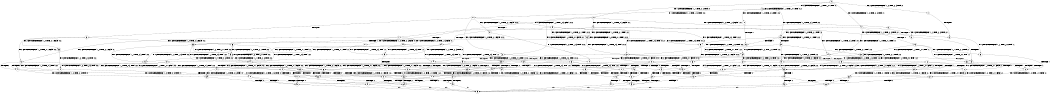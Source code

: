 digraph BCG {
size = "7, 10.5";
center = TRUE;
node [shape = circle];
0 [peripheries = 2];
0 -> 1 [label = "EX !0 !ATOMIC_EXCH_BRANCH (1, +0, TRUE, +0, 3, TRUE) !:0:"];
0 -> 2 [label = "EX !1 !ATOMIC_EXCH_BRANCH (1, +1, TRUE, +0, 2, TRUE) !:0:"];
0 -> 3 [label = "EX !2 !ATOMIC_EXCH_BRANCH (1, +0, TRUE, +0, 1, TRUE) !:0:"];
0 -> 4 [label = "EX !0 !ATOMIC_EXCH_BRANCH (1, +0, TRUE, +0, 3, TRUE) !:0:"];
1 -> 5 [label = "TERMINATE !0"];
2 -> 6 [label = "EX !0 !ATOMIC_EXCH_BRANCH (1, +0, TRUE, +0, 3, FALSE) !:0:1:"];
2 -> 7 [label = "TERMINATE !1"];
2 -> 8 [label = "EX !2 !ATOMIC_EXCH_BRANCH (1, +0, TRUE, +0, 1, FALSE) !:0:1:"];
2 -> 9 [label = "EX !0 !ATOMIC_EXCH_BRANCH (1, +0, TRUE, +0, 3, FALSE) !:0:1:"];
3 -> 10 [label = "EX !0 !ATOMIC_EXCH_BRANCH (1, +0, TRUE, +0, 3, TRUE) !:0:2:"];
3 -> 11 [label = "EX !1 !ATOMIC_EXCH_BRANCH (1, +1, TRUE, +0, 2, TRUE) !:0:2:"];
3 -> 12 [label = "EX !0 !ATOMIC_EXCH_BRANCH (1, +0, TRUE, +0, 3, TRUE) !:0:2:"];
3 -> 3 [label = "EX !2 !ATOMIC_EXCH_BRANCH (1, +0, TRUE, +0, 1, TRUE) !:0:2:"];
4 -> 5 [label = "TERMINATE !0"];
4 -> 13 [label = "TERMINATE !0"];
4 -> 14 [label = "EX !1 !ATOMIC_EXCH_BRANCH (1, +1, TRUE, +0, 2, TRUE) !:0:"];
4 -> 12 [label = "EX !2 !ATOMIC_EXCH_BRANCH (1, +0, TRUE, +0, 1, TRUE) !:0:"];
5 -> 15 [label = "EX !1 !ATOMIC_EXCH_BRANCH (1, +1, TRUE, +0, 2, TRUE) !:1:"];
6 -> 16 [label = "EX !0 !ATOMIC_EXCH_BRANCH (1, +1, TRUE, +0, 3, TRUE) !:0:1:"];
7 -> 17 [label = "EX !0 !ATOMIC_EXCH_BRANCH (1, +0, TRUE, +0, 3, FALSE) !:0:"];
7 -> 18 [label = "EX !2 !ATOMIC_EXCH_BRANCH (1, +0, TRUE, +0, 1, FALSE) !:0:"];
7 -> 19 [label = "EX !0 !ATOMIC_EXCH_BRANCH (1, +0, TRUE, +0, 3, FALSE) !:0:"];
8 -> 20 [label = "EX !0 !ATOMIC_EXCH_BRANCH (1, +0, TRUE, +0, 3, TRUE) !:0:1:2:"];
8 -> 21 [label = "TERMINATE !1"];
8 -> 22 [label = "TERMINATE !2"];
8 -> 23 [label = "EX !0 !ATOMIC_EXCH_BRANCH (1, +0, TRUE, +0, 3, TRUE) !:0:1:2:"];
9 -> 16 [label = "EX !0 !ATOMIC_EXCH_BRANCH (1, +1, TRUE, +0, 3, TRUE) !:0:1:"];
9 -> 24 [label = "TERMINATE !1"];
9 -> 25 [label = "EX !2 !ATOMIC_EXCH_BRANCH (1, +0, TRUE, +0, 1, TRUE) !:0:1:"];
9 -> 14 [label = "EX !0 !ATOMIC_EXCH_BRANCH (1, +1, TRUE, +0, 3, TRUE) !:0:1:"];
10 -> 26 [label = "TERMINATE !0"];
11 -> 27 [label = "EX !2 !ATOMIC_EXCH_BRANCH (1, +0, TRUE, +0, 1, FALSE) !:0:1:2:"];
11 -> 28 [label = "TERMINATE !1"];
11 -> 29 [label = "EX !0 !ATOMIC_EXCH_BRANCH (1, +0, TRUE, +0, 3, FALSE) !:0:1:2:"];
11 -> 8 [label = "EX !2 !ATOMIC_EXCH_BRANCH (1, +0, TRUE, +0, 1, FALSE) !:0:1:2:"];
12 -> 26 [label = "TERMINATE !0"];
12 -> 30 [label = "TERMINATE !0"];
12 -> 31 [label = "EX !1 !ATOMIC_EXCH_BRANCH (1, +1, TRUE, +0, 2, TRUE) !:0:2:"];
12 -> 12 [label = "EX !2 !ATOMIC_EXCH_BRANCH (1, +0, TRUE, +0, 1, TRUE) !:0:2:"];
13 -> 15 [label = "EX !1 !ATOMIC_EXCH_BRANCH (1, +1, TRUE, +0, 2, TRUE) !:1:"];
13 -> 32 [label = "EX !2 !ATOMIC_EXCH_BRANCH (1, +0, TRUE, +0, 1, TRUE) !:1:"];
13 -> 33 [label = "EX !1 !ATOMIC_EXCH_BRANCH (1, +1, TRUE, +0, 2, TRUE) !:1:"];
14 -> 34 [label = "TERMINATE !0"];
14 -> 35 [label = "TERMINATE !1"];
14 -> 36 [label = "TERMINATE !0"];
14 -> 37 [label = "EX !2 !ATOMIC_EXCH_BRANCH (1, +0, TRUE, +0, 1, FALSE) !:0:1:"];
15 -> 38 [label = "TERMINATE !1"];
16 -> 34 [label = "TERMINATE !0"];
17 -> 39 [label = "EX !0 !ATOMIC_EXCH_BRANCH (1, +1, TRUE, +0, 3, TRUE) !:0:"];
18 -> 40 [label = "EX !0 !ATOMIC_EXCH_BRANCH (1, +0, TRUE, +0, 3, TRUE) !:0:2:"];
18 -> 41 [label = "TERMINATE !2"];
18 -> 42 [label = "EX !0 !ATOMIC_EXCH_BRANCH (1, +0, TRUE, +0, 3, TRUE) !:0:2:"];
19 -> 39 [label = "EX !0 !ATOMIC_EXCH_BRANCH (1, +1, TRUE, +0, 3, TRUE) !:0:"];
19 -> 43 [label = "EX !2 !ATOMIC_EXCH_BRANCH (1, +0, TRUE, +0, 1, TRUE) !:0:"];
19 -> 44 [label = "EX !0 !ATOMIC_EXCH_BRANCH (1, +1, TRUE, +0, 3, TRUE) !:0:"];
20 -> 45 [label = "TERMINATE !0"];
21 -> 40 [label = "EX !0 !ATOMIC_EXCH_BRANCH (1, +0, TRUE, +0, 3, TRUE) !:0:2:"];
21 -> 41 [label = "TERMINATE !2"];
21 -> 42 [label = "EX !0 !ATOMIC_EXCH_BRANCH (1, +0, TRUE, +0, 3, TRUE) !:0:2:"];
22 -> 46 [label = "EX !0 !ATOMIC_EXCH_BRANCH (1, +0, TRUE, +0, 3, TRUE) !:0:1:"];
22 -> 47 [label = "TERMINATE !1"];
22 -> 48 [label = "EX !0 !ATOMIC_EXCH_BRANCH (1, +0, TRUE, +0, 3, TRUE) !:0:1:"];
23 -> 45 [label = "TERMINATE !0"];
23 -> 49 [label = "TERMINATE !1"];
23 -> 50 [label = "TERMINATE !2"];
23 -> 51 [label = "TERMINATE !0"];
24 -> 39 [label = "EX !0 !ATOMIC_EXCH_BRANCH (1, +1, TRUE, +0, 3, TRUE) !:0:"];
24 -> 43 [label = "EX !2 !ATOMIC_EXCH_BRANCH (1, +0, TRUE, +0, 1, TRUE) !:0:"];
24 -> 44 [label = "EX !0 !ATOMIC_EXCH_BRANCH (1, +1, TRUE, +0, 3, TRUE) !:0:"];
25 -> 52 [label = "EX !0 !ATOMIC_EXCH_BRANCH (1, +1, TRUE, +0, 3, TRUE) !:0:1:2:"];
25 -> 53 [label = "TERMINATE !1"];
25 -> 25 [label = "EX !2 !ATOMIC_EXCH_BRANCH (1, +0, TRUE, +0, 1, TRUE) !:0:1:2:"];
25 -> 31 [label = "EX !0 !ATOMIC_EXCH_BRANCH (1, +1, TRUE, +0, 3, TRUE) !:0:1:2:"];
26 -> 54 [label = "EX !2 !ATOMIC_EXCH_BRANCH (1, +0, TRUE, +0, 1, TRUE) !:1:2:"];
27 -> 20 [label = "EX !0 !ATOMIC_EXCH_BRANCH (1, +0, TRUE, +0, 3, TRUE) !:0:1:2:"];
28 -> 55 [label = "EX !2 !ATOMIC_EXCH_BRANCH (1, +0, TRUE, +0, 1, FALSE) !:0:2:"];
28 -> 56 [label = "EX !0 !ATOMIC_EXCH_BRANCH (1, +0, TRUE, +0, 3, FALSE) !:0:2:"];
28 -> 18 [label = "EX !2 !ATOMIC_EXCH_BRANCH (1, +0, TRUE, +0, 1, FALSE) !:0:2:"];
29 -> 52 [label = "EX !0 !ATOMIC_EXCH_BRANCH (1, +1, TRUE, +0, 3, TRUE) !:0:1:2:"];
29 -> 53 [label = "TERMINATE !1"];
29 -> 25 [label = "EX !2 !ATOMIC_EXCH_BRANCH (1, +0, TRUE, +0, 1, TRUE) !:0:1:2:"];
29 -> 31 [label = "EX !0 !ATOMIC_EXCH_BRANCH (1, +1, TRUE, +0, 3, TRUE) !:0:1:2:"];
30 -> 54 [label = "EX !2 !ATOMIC_EXCH_BRANCH (1, +0, TRUE, +0, 1, TRUE) !:1:2:"];
30 -> 57 [label = "EX !1 !ATOMIC_EXCH_BRANCH (1, +1, TRUE, +0, 2, TRUE) !:1:2:"];
30 -> 32 [label = "EX !2 !ATOMIC_EXCH_BRANCH (1, +0, TRUE, +0, 1, TRUE) !:1:2:"];
31 -> 58 [label = "EX !2 !ATOMIC_EXCH_BRANCH (1, +0, TRUE, +0, 1, FALSE) !:0:1:2:"];
31 -> 59 [label = "TERMINATE !1"];
31 -> 60 [label = "TERMINATE !0"];
31 -> 37 [label = "EX !2 !ATOMIC_EXCH_BRANCH (1, +0, TRUE, +0, 1, FALSE) !:0:1:2:"];
32 -> 61 [label = "EX !1 !ATOMIC_EXCH_BRANCH (1, +1, TRUE, +0, 2, TRUE) !:1:2:"];
32 -> 57 [label = "EX !1 !ATOMIC_EXCH_BRANCH (1, +1, TRUE, +0, 2, TRUE) !:1:2:"];
32 -> 32 [label = "EX !2 !ATOMIC_EXCH_BRANCH (1, +0, TRUE, +0, 1, TRUE) !:1:2:"];
33 -> 38 [label = "TERMINATE !1"];
33 -> 62 [label = "TERMINATE !1"];
33 -> 63 [label = "EX !2 !ATOMIC_EXCH_BRANCH (1, +0, TRUE, +0, 1, FALSE) !:1:"];
34 -> 38 [label = "TERMINATE !1"];
35 -> 64 [label = "TERMINATE !0"];
35 -> 65 [label = "TERMINATE !0"];
35 -> 66 [label = "EX !2 !ATOMIC_EXCH_BRANCH (1, +0, TRUE, +0, 1, FALSE) !:0:"];
36 -> 38 [label = "TERMINATE !1"];
36 -> 62 [label = "TERMINATE !1"];
36 -> 63 [label = "EX !2 !ATOMIC_EXCH_BRANCH (1, +0, TRUE, +0, 1, FALSE) !:1:"];
37 -> 45 [label = "TERMINATE !0"];
37 -> 49 [label = "TERMINATE !1"];
37 -> 50 [label = "TERMINATE !2"];
37 -> 51 [label = "TERMINATE !0"];
38 -> 67 [label = "EX !2 !ATOMIC_EXCH_BRANCH (1, +0, TRUE, +0, 1, FALSE) !:2:"];
39 -> 64 [label = "TERMINATE !0"];
40 -> 68 [label = "TERMINATE !0"];
41 -> 69 [label = "EX !0 !ATOMIC_EXCH_BRANCH (1, +0, TRUE, +0, 3, TRUE) !:0:"];
41 -> 70 [label = "EX !0 !ATOMIC_EXCH_BRANCH (1, +0, TRUE, +0, 3, TRUE) !:0:"];
42 -> 68 [label = "TERMINATE !0"];
42 -> 71 [label = "TERMINATE !2"];
42 -> 72 [label = "TERMINATE !0"];
43 -> 73 [label = "EX !0 !ATOMIC_EXCH_BRANCH (1, +1, TRUE, +0, 3, TRUE) !:0:2:"];
43 -> 43 [label = "EX !2 !ATOMIC_EXCH_BRANCH (1, +0, TRUE, +0, 1, TRUE) !:0:2:"];
43 -> 74 [label = "EX !0 !ATOMIC_EXCH_BRANCH (1, +1, TRUE, +0, 3, TRUE) !:0:2:"];
44 -> 64 [label = "TERMINATE !0"];
44 -> 65 [label = "TERMINATE !0"];
44 -> 66 [label = "EX !2 !ATOMIC_EXCH_BRANCH (1, +0, TRUE, +0, 1, FALSE) !:0:"];
45 -> 75 [label = "TERMINATE !2"];
46 -> 76 [label = "TERMINATE !0"];
47 -> 69 [label = "EX !0 !ATOMIC_EXCH_BRANCH (1, +0, TRUE, +0, 3, TRUE) !:0:"];
47 -> 70 [label = "EX !0 !ATOMIC_EXCH_BRANCH (1, +0, TRUE, +0, 3, TRUE) !:0:"];
48 -> 76 [label = "TERMINATE !0"];
48 -> 77 [label = "TERMINATE !1"];
48 -> 78 [label = "TERMINATE !0"];
49 -> 68 [label = "TERMINATE !0"];
49 -> 71 [label = "TERMINATE !2"];
49 -> 72 [label = "TERMINATE !0"];
50 -> 76 [label = "TERMINATE !0"];
50 -> 77 [label = "TERMINATE !1"];
50 -> 78 [label = "TERMINATE !0"];
51 -> 75 [label = "TERMINATE !2"];
51 -> 79 [label = "TERMINATE !1"];
51 -> 80 [label = "TERMINATE !2"];
52 -> 58 [label = "EX !2 !ATOMIC_EXCH_BRANCH (1, +0, TRUE, +0, 1, FALSE) !:0:1:2:"];
53 -> 73 [label = "EX !0 !ATOMIC_EXCH_BRANCH (1, +1, TRUE, +0, 3, TRUE) !:0:2:"];
53 -> 43 [label = "EX !2 !ATOMIC_EXCH_BRANCH (1, +0, TRUE, +0, 1, TRUE) !:0:2:"];
53 -> 74 [label = "EX !0 !ATOMIC_EXCH_BRANCH (1, +1, TRUE, +0, 3, TRUE) !:0:2:"];
54 -> 61 [label = "EX !1 !ATOMIC_EXCH_BRANCH (1, +1, TRUE, +0, 2, TRUE) !:1:2:"];
55 -> 40 [label = "EX !0 !ATOMIC_EXCH_BRANCH (1, +0, TRUE, +0, 3, TRUE) !:0:2:"];
56 -> 73 [label = "EX !0 !ATOMIC_EXCH_BRANCH (1, +1, TRUE, +0, 3, TRUE) !:0:2:"];
56 -> 43 [label = "EX !2 !ATOMIC_EXCH_BRANCH (1, +0, TRUE, +0, 1, TRUE) !:0:2:"];
56 -> 74 [label = "EX !0 !ATOMIC_EXCH_BRANCH (1, +1, TRUE, +0, 3, TRUE) !:0:2:"];
57 -> 81 [label = "EX !2 !ATOMIC_EXCH_BRANCH (1, +0, TRUE, +0, 1, FALSE) !:1:2:"];
57 -> 82 [label = "TERMINATE !1"];
57 -> 63 [label = "EX !2 !ATOMIC_EXCH_BRANCH (1, +0, TRUE, +0, 1, FALSE) !:1:2:"];
58 -> 45 [label = "TERMINATE !0"];
59 -> 83 [label = "EX !2 !ATOMIC_EXCH_BRANCH (1, +0, TRUE, +0, 1, FALSE) !:0:2:"];
59 -> 84 [label = "TERMINATE !0"];
59 -> 66 [label = "EX !2 !ATOMIC_EXCH_BRANCH (1, +0, TRUE, +0, 1, FALSE) !:0:2:"];
60 -> 81 [label = "EX !2 !ATOMIC_EXCH_BRANCH (1, +0, TRUE, +0, 1, FALSE) !:1:2:"];
60 -> 82 [label = "TERMINATE !1"];
60 -> 63 [label = "EX !2 !ATOMIC_EXCH_BRANCH (1, +0, TRUE, +0, 1, FALSE) !:1:2:"];
61 -> 81 [label = "EX !2 !ATOMIC_EXCH_BRANCH (1, +0, TRUE, +0, 1, FALSE) !:1:2:"];
62 -> 67 [label = "EX !2 !ATOMIC_EXCH_BRANCH (1, +0, TRUE, +0, 1, FALSE) !:2:"];
62 -> 85 [label = "EX !2 !ATOMIC_EXCH_BRANCH (1, +0, TRUE, +0, 1, FALSE) !:2:"];
63 -> 75 [label = "TERMINATE !2"];
63 -> 79 [label = "TERMINATE !1"];
63 -> 80 [label = "TERMINATE !2"];
64 -> 86 [label = "EX !2 !ATOMIC_EXCH_BRANCH (1, +0, TRUE, +0, 1, FALSE) !:1:2:"];
65 -> 86 [label = "EX !2 !ATOMIC_EXCH_BRANCH (1, +0, TRUE, +0, 1, FALSE) !:1:2:"];
65 -> 87 [label = "EX !2 !ATOMIC_EXCH_BRANCH (1, +0, TRUE, +0, 1, FALSE) !:1:2:"];
66 -> 68 [label = "TERMINATE !0"];
66 -> 71 [label = "TERMINATE !2"];
66 -> 72 [label = "TERMINATE !0"];
67 -> 88 [label = "TERMINATE !2"];
68 -> 89 [label = "TERMINATE !2"];
69 -> 90 [label = "TERMINATE !0"];
70 -> 90 [label = "TERMINATE !0"];
70 -> 91 [label = "TERMINATE !0"];
71 -> 90 [label = "TERMINATE !0"];
71 -> 91 [label = "TERMINATE !0"];
72 -> 89 [label = "TERMINATE !2"];
72 -> 92 [label = "TERMINATE !2"];
73 -> 83 [label = "EX !2 !ATOMIC_EXCH_BRANCH (1, +0, TRUE, +0, 1, FALSE) !:0:2:"];
74 -> 83 [label = "EX !2 !ATOMIC_EXCH_BRANCH (1, +0, TRUE, +0, 1, FALSE) !:0:2:"];
74 -> 84 [label = "TERMINATE !0"];
74 -> 66 [label = "EX !2 !ATOMIC_EXCH_BRANCH (1, +0, TRUE, +0, 1, FALSE) !:0:2:"];
75 -> 93 [label = "TERMINATE !1"];
76 -> 93 [label = "TERMINATE !1"];
77 -> 90 [label = "TERMINATE !0"];
77 -> 91 [label = "TERMINATE !0"];
78 -> 93 [label = "TERMINATE !1"];
78 -> 94 [label = "TERMINATE !1"];
79 -> 88 [label = "TERMINATE !2"];
79 -> 95 [label = "TERMINATE !2"];
80 -> 93 [label = "TERMINATE !1"];
80 -> 94 [label = "TERMINATE !1"];
81 -> 75 [label = "TERMINATE !2"];
82 -> 67 [label = "EX !2 !ATOMIC_EXCH_BRANCH (1, +0, TRUE, +0, 1, FALSE) !:2:"];
82 -> 85 [label = "EX !2 !ATOMIC_EXCH_BRANCH (1, +0, TRUE, +0, 1, FALSE) !:2:"];
83 -> 68 [label = "TERMINATE !0"];
84 -> 86 [label = "EX !2 !ATOMIC_EXCH_BRANCH (1, +0, TRUE, +0, 1, FALSE) !:1:2:"];
84 -> 87 [label = "EX !2 !ATOMIC_EXCH_BRANCH (1, +0, TRUE, +0, 1, FALSE) !:1:2:"];
85 -> 88 [label = "TERMINATE !2"];
85 -> 95 [label = "TERMINATE !2"];
86 -> 89 [label = "TERMINATE !2"];
87 -> 89 [label = "TERMINATE !2"];
87 -> 92 [label = "TERMINATE !2"];
88 -> 96 [label = "exit"];
89 -> 96 [label = "exit"];
90 -> 96 [label = "exit"];
91 -> 96 [label = "exit"];
92 -> 96 [label = "exit"];
93 -> 96 [label = "exit"];
94 -> 96 [label = "exit"];
95 -> 96 [label = "exit"];
}
